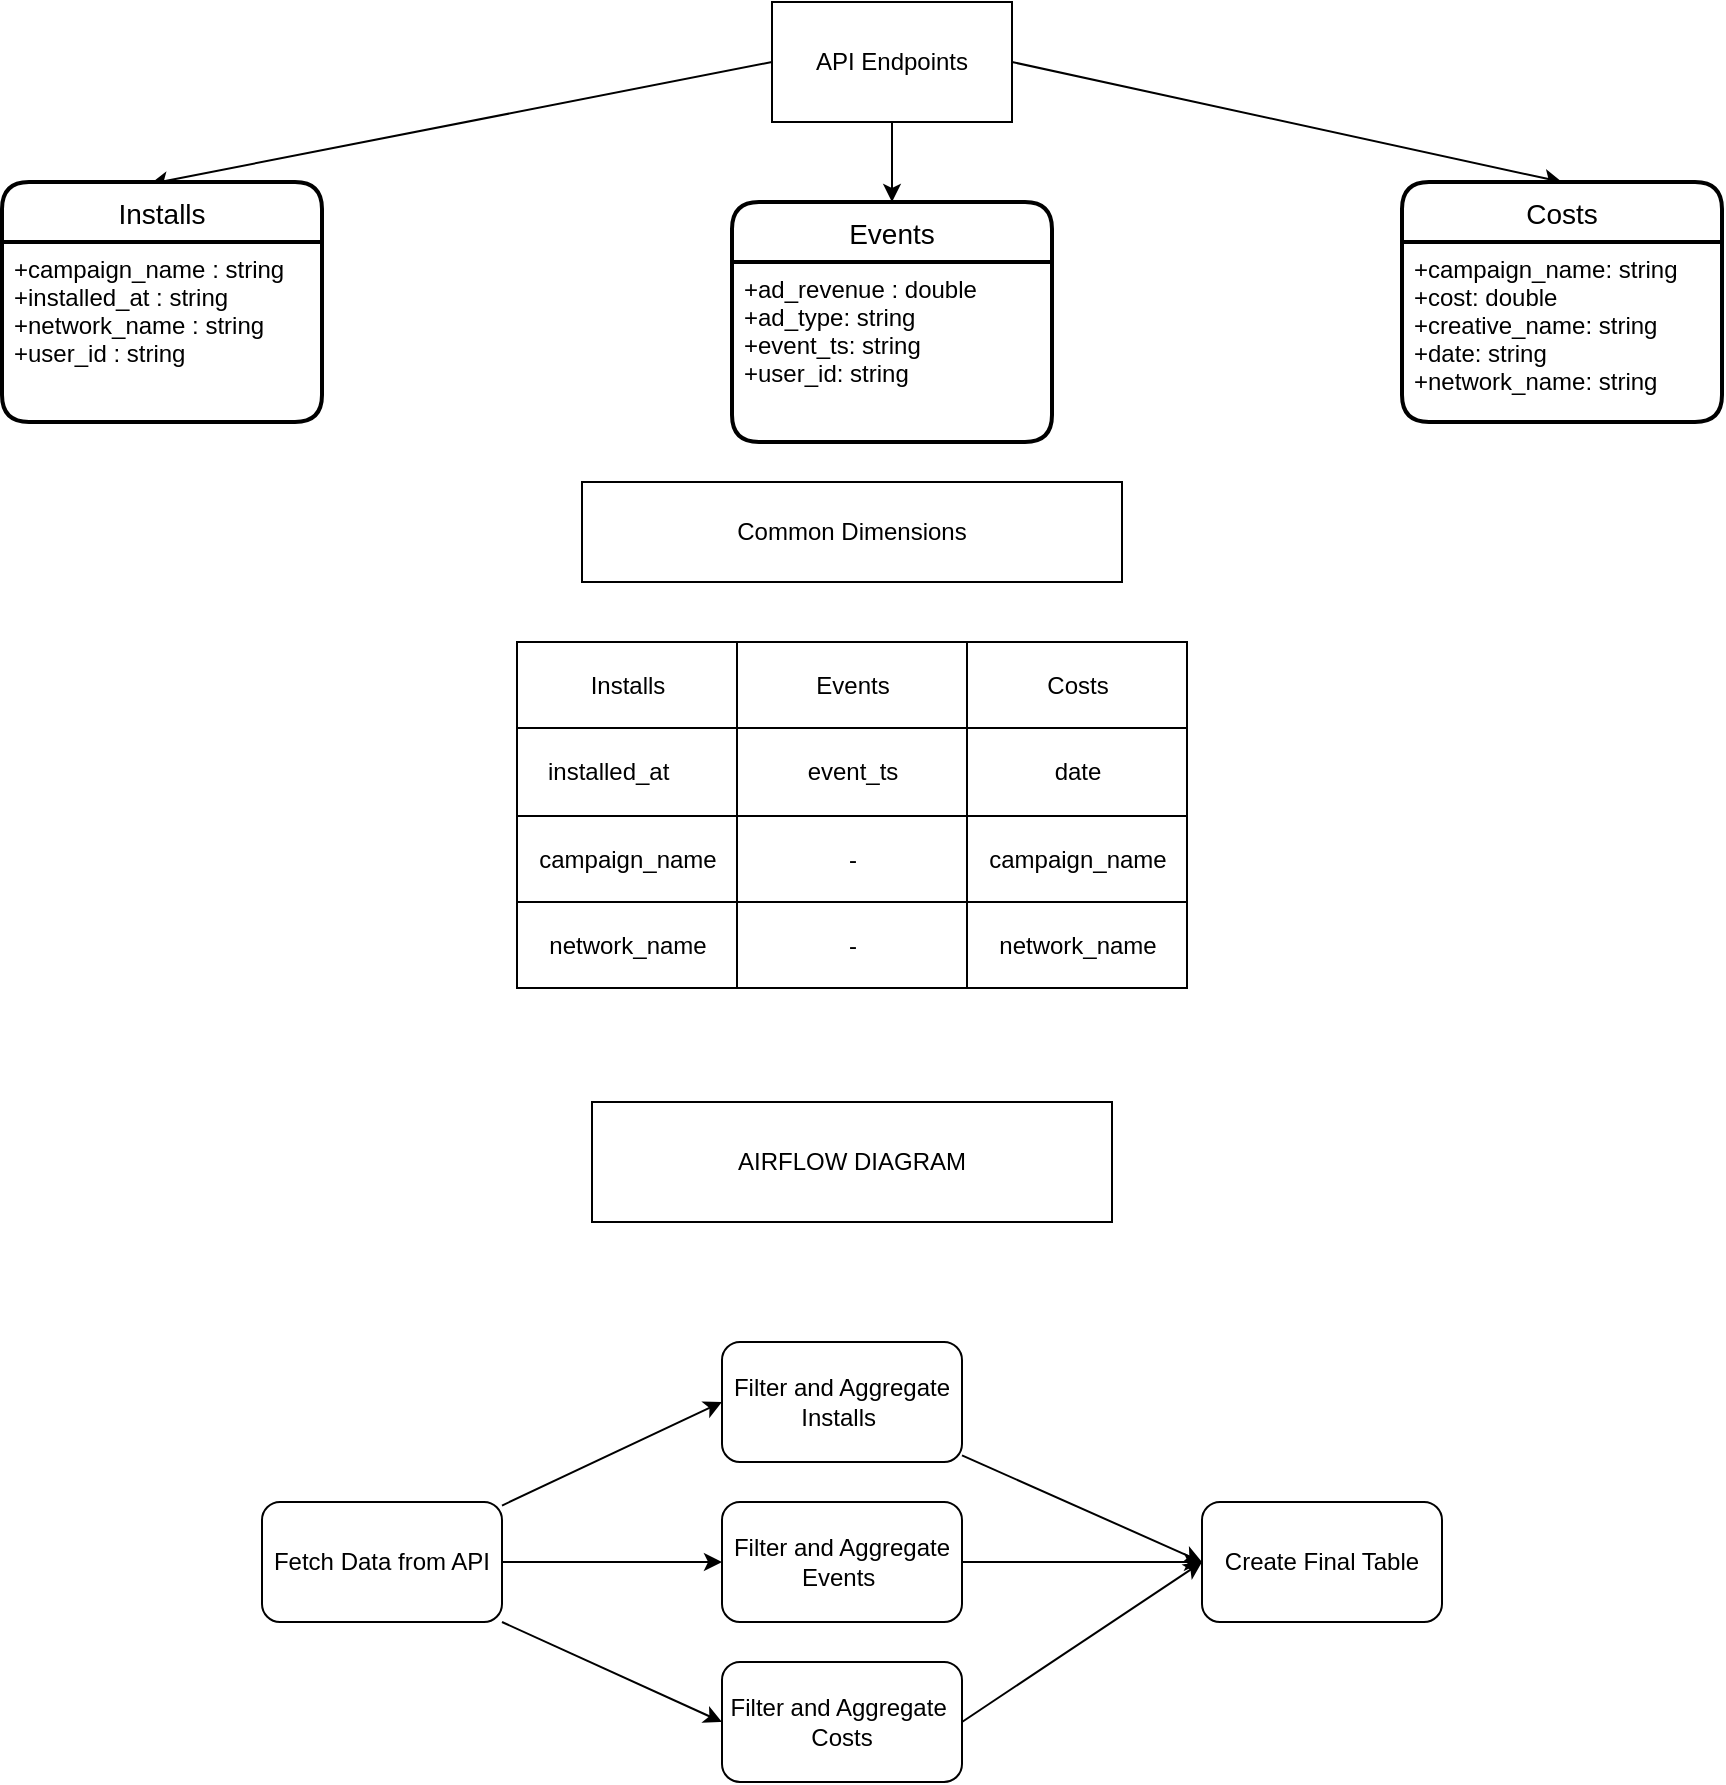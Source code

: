 <mxfile>
    <diagram id="V0VOoLRlusNepADvZFyu" name="Page-1">
        <mxGraphModel dx="1147" dy="487" grid="1" gridSize="10" guides="1" tooltips="1" connect="1" arrows="1" fold="1" page="1" pageScale="1" pageWidth="850" pageHeight="1100" math="0" shadow="0">
            <root>
                <mxCell id="0"/>
                <mxCell id="1" parent="0"/>
                <mxCell id="8" style="edgeStyle=none;html=1;exitX=0.5;exitY=1;exitDx=0;exitDy=0;entryX=0.5;entryY=0;entryDx=0;entryDy=0;" parent="1" source="3" target="68" edge="1">
                    <mxGeometry relative="1" as="geometry">
                        <mxPoint x="475" y="100" as="targetPoint"/>
                    </mxGeometry>
                </mxCell>
                <mxCell id="9" style="edgeStyle=none;html=1;exitX=0;exitY=0.5;exitDx=0;exitDy=0;entryX=0.463;entryY=0.008;entryDx=0;entryDy=0;entryPerimeter=0;" parent="1" source="3" target="66" edge="1">
                    <mxGeometry relative="1" as="geometry">
                        <mxPoint x="280" y="100" as="targetPoint"/>
                    </mxGeometry>
                </mxCell>
                <mxCell id="10" style="edgeStyle=none;html=1;exitX=1;exitY=0.5;exitDx=0;exitDy=0;entryX=0.5;entryY=0;entryDx=0;entryDy=0;" parent="1" source="3" target="70" edge="1">
                    <mxGeometry relative="1" as="geometry">
                        <mxPoint x="670" y="100" as="targetPoint"/>
                    </mxGeometry>
                </mxCell>
                <mxCell id="3" value="API Endpoints" style="rounded=0;whiteSpace=wrap;html=1;" parent="1" vertex="1">
                    <mxGeometry x="415" y="10" width="120" height="60" as="geometry"/>
                </mxCell>
                <mxCell id="66" value="Installs" style="swimlane;childLayout=stackLayout;horizontal=1;startSize=30;horizontalStack=0;rounded=1;fontSize=14;fontStyle=0;strokeWidth=2;resizeParent=0;resizeLast=1;shadow=0;dashed=0;align=center;" parent="1" vertex="1">
                    <mxGeometry x="30" y="100" width="160" height="120" as="geometry"/>
                </mxCell>
                <mxCell id="67" value="+campaign_name : string&#10;+installed_at : string&#10;+network_name : string&#10;+user_id : string" style="align=left;strokeColor=none;fillColor=none;spacingLeft=4;fontSize=12;verticalAlign=top;resizable=0;rotatable=0;part=1;" parent="66" vertex="1">
                    <mxGeometry y="30" width="160" height="90" as="geometry"/>
                </mxCell>
                <mxCell id="68" value="Events" style="swimlane;childLayout=stackLayout;horizontal=1;startSize=30;horizontalStack=0;rounded=1;fontSize=14;fontStyle=0;strokeWidth=2;resizeParent=0;resizeLast=1;shadow=0;dashed=0;align=center;" parent="1" vertex="1">
                    <mxGeometry x="395" y="110" width="160" height="120" as="geometry"/>
                </mxCell>
                <mxCell id="69" value="+ad_revenue : double&#10;+ad_type: string&#10;+event_ts: string&#10;+user_id: string" style="align=left;strokeColor=none;fillColor=none;spacingLeft=4;fontSize=12;verticalAlign=top;resizable=0;rotatable=0;part=1;" parent="68" vertex="1">
                    <mxGeometry y="30" width="160" height="90" as="geometry"/>
                </mxCell>
                <mxCell id="70" value="Costs" style="swimlane;childLayout=stackLayout;horizontal=1;startSize=30;horizontalStack=0;rounded=1;fontSize=14;fontStyle=0;strokeWidth=2;resizeParent=0;resizeLast=1;shadow=0;dashed=0;align=center;" parent="1" vertex="1">
                    <mxGeometry x="730" y="100" width="160" height="120" as="geometry"/>
                </mxCell>
                <mxCell id="71" value="+campaign_name: string&#10;+cost: double&#10;+creative_name: string&#10;+date: string&#10;+network_name: string" style="align=left;strokeColor=none;fillColor=none;spacingLeft=4;fontSize=12;verticalAlign=top;resizable=0;rotatable=0;part=1;" parent="70" vertex="1">
                    <mxGeometry y="30" width="160" height="90" as="geometry"/>
                </mxCell>
                <mxCell id="73" value="AIRFLOW DIAGRAM" style="rounded=0;whiteSpace=wrap;html=1;" vertex="1" parent="1">
                    <mxGeometry x="325" y="560" width="260" height="60" as="geometry"/>
                </mxCell>
                <mxCell id="76" value="" style="shape=table;html=1;whiteSpace=wrap;startSize=0;container=1;collapsible=0;childLayout=tableLayout;" vertex="1" parent="1">
                    <mxGeometry x="287.5" y="330" width="335" height="173" as="geometry"/>
                </mxCell>
                <mxCell id="77" value="" style="shape=tableRow;horizontal=0;startSize=0;swimlaneHead=0;swimlaneBody=0;top=0;left=0;bottom=0;right=0;collapsible=0;dropTarget=0;fillColor=none;points=[[0,0.5],[1,0.5]];portConstraint=eastwest;" vertex="1" parent="76">
                    <mxGeometry width="335" height="43" as="geometry"/>
                </mxCell>
                <mxCell id="78" value="Installs" style="shape=partialRectangle;html=1;whiteSpace=wrap;connectable=0;fillColor=none;top=0;left=0;bottom=0;right=0;overflow=hidden;" vertex="1" parent="77">
                    <mxGeometry width="110" height="43" as="geometry">
                        <mxRectangle width="110" height="43" as="alternateBounds"/>
                    </mxGeometry>
                </mxCell>
                <mxCell id="79" value="Events" style="shape=partialRectangle;html=1;whiteSpace=wrap;connectable=0;fillColor=none;top=0;left=0;bottom=0;right=0;overflow=hidden;" vertex="1" parent="77">
                    <mxGeometry x="110" width="115" height="43" as="geometry">
                        <mxRectangle width="115" height="43" as="alternateBounds"/>
                    </mxGeometry>
                </mxCell>
                <mxCell id="80" value="Costs" style="shape=partialRectangle;html=1;whiteSpace=wrap;connectable=0;fillColor=none;top=0;left=0;bottom=0;right=0;overflow=hidden;" vertex="1" parent="77">
                    <mxGeometry x="225" width="110" height="43" as="geometry">
                        <mxRectangle width="110" height="43" as="alternateBounds"/>
                    </mxGeometry>
                </mxCell>
                <mxCell id="81" value="" style="shape=tableRow;horizontal=0;startSize=0;swimlaneHead=0;swimlaneBody=0;top=0;left=0;bottom=0;right=0;collapsible=0;dropTarget=0;fillColor=none;points=[[0,0.5],[1,0.5]];portConstraint=eastwest;" vertex="1" parent="76">
                    <mxGeometry y="43" width="335" height="44" as="geometry"/>
                </mxCell>
                <mxCell id="82" value="installed_at&lt;span style=&quot;white-space: pre;&quot;&gt;&#9;&lt;/span&gt;" style="shape=partialRectangle;html=1;whiteSpace=wrap;connectable=0;fillColor=none;top=0;left=0;bottom=0;right=0;overflow=hidden;" vertex="1" parent="81">
                    <mxGeometry width="110" height="44" as="geometry">
                        <mxRectangle width="110" height="44" as="alternateBounds"/>
                    </mxGeometry>
                </mxCell>
                <mxCell id="83" value="event_ts" style="shape=partialRectangle;html=1;whiteSpace=wrap;connectable=0;fillColor=none;top=0;left=0;bottom=0;right=0;overflow=hidden;" vertex="1" parent="81">
                    <mxGeometry x="110" width="115" height="44" as="geometry">
                        <mxRectangle width="115" height="44" as="alternateBounds"/>
                    </mxGeometry>
                </mxCell>
                <mxCell id="84" value="date" style="shape=partialRectangle;html=1;whiteSpace=wrap;connectable=0;fillColor=none;top=0;left=0;bottom=0;right=0;overflow=hidden;" vertex="1" parent="81">
                    <mxGeometry x="225" width="110" height="44" as="geometry">
                        <mxRectangle width="110" height="44" as="alternateBounds"/>
                    </mxGeometry>
                </mxCell>
                <mxCell id="106" value="" style="shape=tableRow;horizontal=0;startSize=0;swimlaneHead=0;swimlaneBody=0;top=0;left=0;bottom=0;right=0;collapsible=0;dropTarget=0;fillColor=none;points=[[0,0.5],[1,0.5]];portConstraint=eastwest;" vertex="1" parent="76">
                    <mxGeometry y="87" width="335" height="43" as="geometry"/>
                </mxCell>
                <mxCell id="107" value="campaign_name" style="shape=partialRectangle;html=1;whiteSpace=wrap;connectable=0;fillColor=none;top=0;left=0;bottom=0;right=0;overflow=hidden;" vertex="1" parent="106">
                    <mxGeometry width="110" height="43" as="geometry">
                        <mxRectangle width="110" height="43" as="alternateBounds"/>
                    </mxGeometry>
                </mxCell>
                <mxCell id="108" value="-" style="shape=partialRectangle;html=1;whiteSpace=wrap;connectable=0;fillColor=none;top=0;left=0;bottom=0;right=0;overflow=hidden;" vertex="1" parent="106">
                    <mxGeometry x="110" width="115" height="43" as="geometry">
                        <mxRectangle width="115" height="43" as="alternateBounds"/>
                    </mxGeometry>
                </mxCell>
                <mxCell id="109" value="campaign_name" style="shape=partialRectangle;html=1;whiteSpace=wrap;connectable=0;fillColor=none;top=0;left=0;bottom=0;right=0;overflow=hidden;pointerEvents=1;" vertex="1" parent="106">
                    <mxGeometry x="225" width="110" height="43" as="geometry">
                        <mxRectangle width="110" height="43" as="alternateBounds"/>
                    </mxGeometry>
                </mxCell>
                <mxCell id="85" value="" style="shape=tableRow;horizontal=0;startSize=0;swimlaneHead=0;swimlaneBody=0;top=0;left=0;bottom=0;right=0;collapsible=0;dropTarget=0;fillColor=none;points=[[0,0.5],[1,0.5]];portConstraint=eastwest;" vertex="1" parent="76">
                    <mxGeometry y="130" width="335" height="43" as="geometry"/>
                </mxCell>
                <mxCell id="86" value="network_name" style="shape=partialRectangle;html=1;whiteSpace=wrap;connectable=0;fillColor=none;top=0;left=0;bottom=0;right=0;overflow=hidden;" vertex="1" parent="85">
                    <mxGeometry width="110" height="43" as="geometry">
                        <mxRectangle width="110" height="43" as="alternateBounds"/>
                    </mxGeometry>
                </mxCell>
                <mxCell id="87" value="-" style="shape=partialRectangle;html=1;whiteSpace=wrap;connectable=0;fillColor=none;top=0;left=0;bottom=0;right=0;overflow=hidden;" vertex="1" parent="85">
                    <mxGeometry x="110" width="115" height="43" as="geometry">
                        <mxRectangle width="115" height="43" as="alternateBounds"/>
                    </mxGeometry>
                </mxCell>
                <mxCell id="88" value="network_name" style="shape=partialRectangle;html=1;whiteSpace=wrap;connectable=0;fillColor=none;top=0;left=0;bottom=0;right=0;overflow=hidden;pointerEvents=1;" vertex="1" parent="85">
                    <mxGeometry x="225" width="110" height="43" as="geometry">
                        <mxRectangle width="110" height="43" as="alternateBounds"/>
                    </mxGeometry>
                </mxCell>
                <mxCell id="102" value="Common Dimensions" style="rounded=0;whiteSpace=wrap;html=1;" vertex="1" parent="1">
                    <mxGeometry x="320" y="250" width="270" height="50" as="geometry"/>
                </mxCell>
                <mxCell id="105" value="" style="shape=partialRectangle;html=1;whiteSpace=wrap;connectable=0;fillColor=none;top=0;left=0;bottom=0;right=0;overflow=hidden;" vertex="1" parent="1">
                    <mxGeometry x="664" y="440" width="66" height="43" as="geometry">
                        <mxRectangle width="66" height="43" as="alternateBounds"/>
                    </mxGeometry>
                </mxCell>
                <mxCell id="130" style="edgeStyle=none;html=1;" edge="1" parent="1" source="129">
                    <mxGeometry relative="1" as="geometry">
                        <mxPoint x="390" y="710" as="targetPoint"/>
                    </mxGeometry>
                </mxCell>
                <mxCell id="136" style="edgeStyle=none;html=1;exitX=1;exitY=0.5;exitDx=0;exitDy=0;entryX=0;entryY=0.5;entryDx=0;entryDy=0;" edge="1" parent="1" source="129" target="134">
                    <mxGeometry relative="1" as="geometry"/>
                </mxCell>
                <mxCell id="137" style="edgeStyle=none;html=1;exitX=1;exitY=1;exitDx=0;exitDy=0;entryX=0;entryY=0.5;entryDx=0;entryDy=0;" edge="1" parent="1" source="129" target="135">
                    <mxGeometry relative="1" as="geometry"/>
                </mxCell>
                <mxCell id="129" value="Fetch Data from API" style="rounded=1;whiteSpace=wrap;html=1;" vertex="1" parent="1">
                    <mxGeometry x="160" y="760" width="120" height="60" as="geometry"/>
                </mxCell>
                <mxCell id="133" style="edgeStyle=none;html=1;entryX=0;entryY=0.5;entryDx=0;entryDy=0;" edge="1" parent="1" source="131" target="132">
                    <mxGeometry relative="1" as="geometry"/>
                </mxCell>
                <mxCell id="131" value="Filter and Aggregate&lt;br&gt;Installs&amp;nbsp;" style="rounded=1;whiteSpace=wrap;html=1;" vertex="1" parent="1">
                    <mxGeometry x="390" y="680" width="120" height="60" as="geometry"/>
                </mxCell>
                <mxCell id="132" value="Create Final Table" style="rounded=1;whiteSpace=wrap;html=1;" vertex="1" parent="1">
                    <mxGeometry x="630" y="760" width="120" height="60" as="geometry"/>
                </mxCell>
                <mxCell id="138" style="edgeStyle=none;html=1;exitX=1;exitY=0.5;exitDx=0;exitDy=0;entryX=0;entryY=0.5;entryDx=0;entryDy=0;" edge="1" parent="1" source="134" target="132">
                    <mxGeometry relative="1" as="geometry"/>
                </mxCell>
                <mxCell id="134" value="Filter and Aggregate&lt;br&gt;Events&amp;nbsp;" style="rounded=1;whiteSpace=wrap;html=1;" vertex="1" parent="1">
                    <mxGeometry x="390" y="760" width="120" height="60" as="geometry"/>
                </mxCell>
                <mxCell id="139" style="edgeStyle=none;html=1;exitX=1;exitY=0.5;exitDx=0;exitDy=0;entryX=0;entryY=0.5;entryDx=0;entryDy=0;" edge="1" parent="1" source="135" target="132">
                    <mxGeometry relative="1" as="geometry"/>
                </mxCell>
                <mxCell id="135" value="Filter and Aggregate&amp;nbsp;&lt;br&gt;Costs" style="rounded=1;whiteSpace=wrap;html=1;" vertex="1" parent="1">
                    <mxGeometry x="390" y="840" width="120" height="60" as="geometry"/>
                </mxCell>
            </root>
        </mxGraphModel>
    </diagram>
</mxfile>